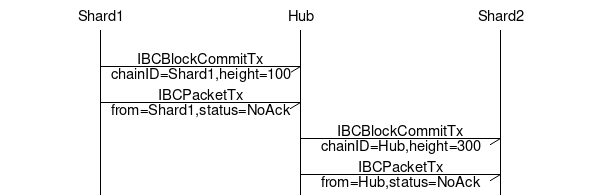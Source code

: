 # IBC (inter-blockchain communication) message sequence chart

msc {

   # The entities
   Shard1, Hub, Shard2;

   |||;

   Shard1 -> Hub [ label = "IBCBlockCommitTx\nchainID=Shard1,height=100"];
   Shard1 -> Hub [ label = "IBCPacketTx\nfrom=Shard1,status=NoAck"];

   Hub -> Shard2 [ label = "IBCBlockCommitTx\nchainID=Hub,height=300"];
   Hub -> Shard2 [ label = "IBCPacketTx\nfrom=Hub,status=NoAck"];

}
